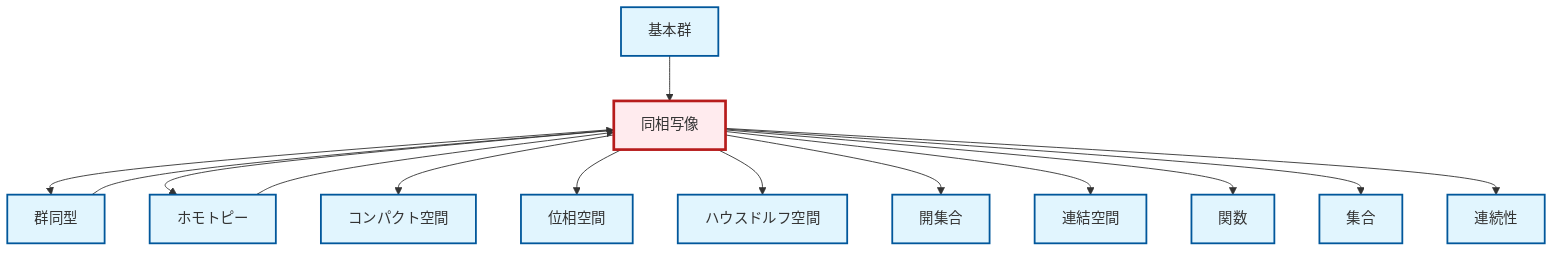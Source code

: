 graph TD
    classDef definition fill:#e1f5fe,stroke:#01579b,stroke-width:2px
    classDef theorem fill:#f3e5f5,stroke:#4a148c,stroke-width:2px
    classDef axiom fill:#fff3e0,stroke:#e65100,stroke-width:2px
    classDef example fill:#e8f5e9,stroke:#1b5e20,stroke-width:2px
    classDef current fill:#ffebee,stroke:#b71c1c,stroke-width:3px
    def-topological-space["位相空間"]:::definition
    def-open-set["開集合"]:::definition
    def-fundamental-group["基本群"]:::definition
    def-homeomorphism["同相写像"]:::definition
    def-compact["コンパクト空間"]:::definition
    def-continuity["連続性"]:::definition
    def-homotopy["ホモトピー"]:::definition
    def-function["関数"]:::definition
    def-hausdorff["ハウスドルフ空間"]:::definition
    def-set["集合"]:::definition
    def-isomorphism["群同型"]:::definition
    def-connected["連結空間"]:::definition
    def-homeomorphism --> def-isomorphism
    def-homeomorphism --> def-homotopy
    def-homeomorphism --> def-compact
    def-homeomorphism --> def-topological-space
    def-homeomorphism --> def-hausdorff
    def-isomorphism --> def-homeomorphism
    def-homeomorphism --> def-open-set
    def-fundamental-group --> def-homeomorphism
    def-homeomorphism --> def-connected
    def-homeomorphism --> def-function
    def-homotopy --> def-homeomorphism
    def-homeomorphism --> def-set
    def-homeomorphism --> def-continuity
    class def-homeomorphism current